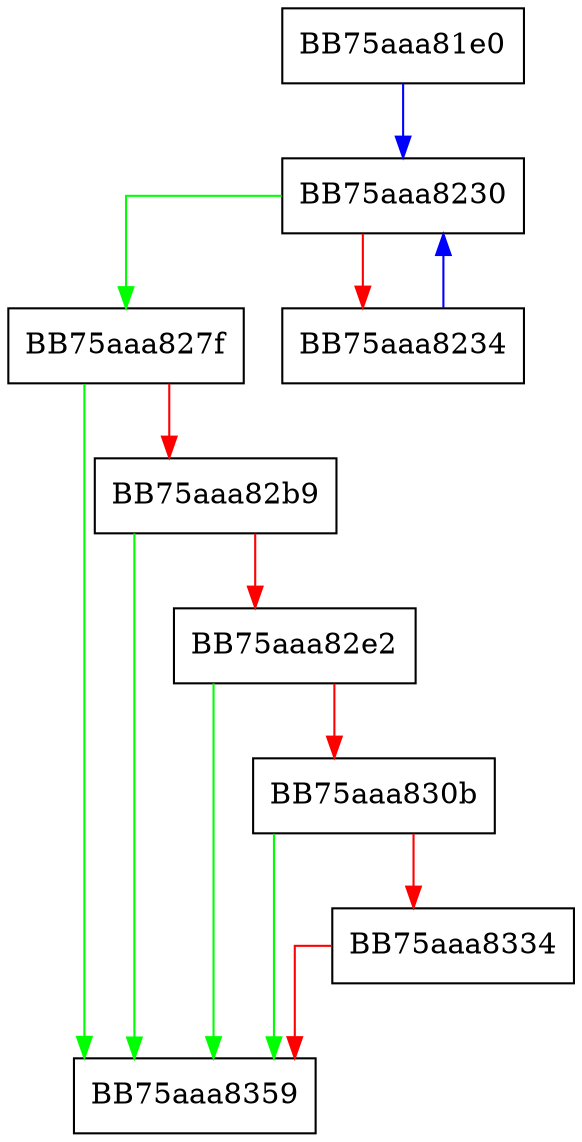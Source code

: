 digraph sigtree_init_module {
  node [shape="box"];
  graph [splines=ortho];
  BB75aaa81e0 -> BB75aaa8230 [color="blue"];
  BB75aaa8230 -> BB75aaa827f [color="green"];
  BB75aaa8230 -> BB75aaa8234 [color="red"];
  BB75aaa8234 -> BB75aaa8230 [color="blue"];
  BB75aaa827f -> BB75aaa8359 [color="green"];
  BB75aaa827f -> BB75aaa82b9 [color="red"];
  BB75aaa82b9 -> BB75aaa8359 [color="green"];
  BB75aaa82b9 -> BB75aaa82e2 [color="red"];
  BB75aaa82e2 -> BB75aaa8359 [color="green"];
  BB75aaa82e2 -> BB75aaa830b [color="red"];
  BB75aaa830b -> BB75aaa8359 [color="green"];
  BB75aaa830b -> BB75aaa8334 [color="red"];
  BB75aaa8334 -> BB75aaa8359 [color="red"];
}